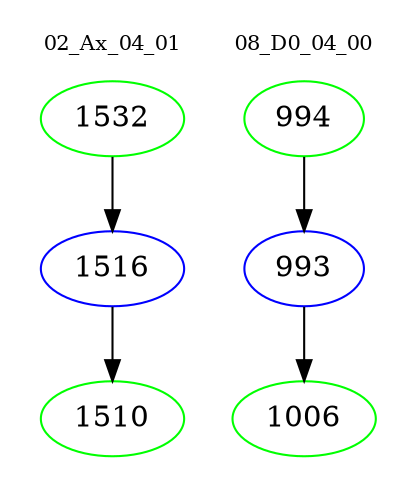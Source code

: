 digraph{
subgraph cluster_0 {
color = white
label = "02_Ax_04_01";
fontsize=10;
T0_1532 [label="1532", color="green"]
T0_1532 -> T0_1516 [color="black"]
T0_1516 [label="1516", color="blue"]
T0_1516 -> T0_1510 [color="black"]
T0_1510 [label="1510", color="green"]
}
subgraph cluster_1 {
color = white
label = "08_D0_04_00";
fontsize=10;
T1_994 [label="994", color="green"]
T1_994 -> T1_993 [color="black"]
T1_993 [label="993", color="blue"]
T1_993 -> T1_1006 [color="black"]
T1_1006 [label="1006", color="green"]
}
}
